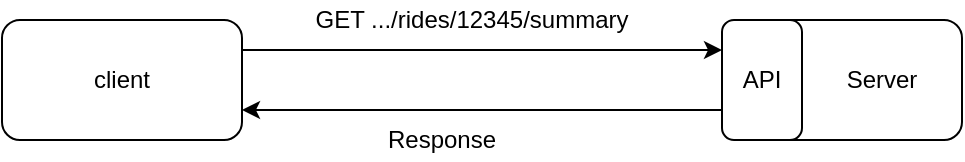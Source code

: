 <mxfile version="13.10.5" type="github">
  <diagram id="1c1o5CAiFKQ2qWv1Bm0-" name="Page-1">
    <mxGraphModel dx="1038" dy="1438" grid="1" gridSize="10" guides="1" tooltips="1" connect="1" arrows="1" fold="1" page="1" pageScale="1" pageWidth="850" pageHeight="1100" math="0" shadow="0">
      <root>
        <mxCell id="0" />
        <mxCell id="1" parent="0" />
        <mxCell id="U64vJchtxze6QyQAgJt1-2" value="client" style="rounded=1;whiteSpace=wrap;html=1;" vertex="1" parent="1">
          <mxGeometry y="10" width="120" height="60" as="geometry" />
        </mxCell>
        <mxCell id="U64vJchtxze6QyQAgJt1-3" value="" style="rounded=1;whiteSpace=wrap;html=1;" vertex="1" parent="1">
          <mxGeometry x="360" y="10" width="120" height="60" as="geometry" />
        </mxCell>
        <mxCell id="U64vJchtxze6QyQAgJt1-4" value="API" style="rounded=1;whiteSpace=wrap;html=1;" vertex="1" parent="1">
          <mxGeometry x="360" y="10" width="40" height="60" as="geometry" />
        </mxCell>
        <mxCell id="U64vJchtxze6QyQAgJt1-6" value="" style="endArrow=classic;html=1;entryX=0;entryY=0.25;entryDx=0;entryDy=0;exitX=1;exitY=0.25;exitDx=0;exitDy=0;" edge="1" parent="1" source="U64vJchtxze6QyQAgJt1-2" target="U64vJchtxze6QyQAgJt1-4">
          <mxGeometry width="50" height="50" relative="1" as="geometry">
            <mxPoint x="120" y="30" as="sourcePoint" />
            <mxPoint x="220" y="30" as="targetPoint" />
          </mxGeometry>
        </mxCell>
        <mxCell id="U64vJchtxze6QyQAgJt1-7" value="" style="endArrow=classic;html=1;entryX=1;entryY=0.75;entryDx=0;entryDy=0;exitX=0;exitY=0.75;exitDx=0;exitDy=0;" edge="1" parent="1" source="U64vJchtxze6QyQAgJt1-4" target="U64vJchtxze6QyQAgJt1-2">
          <mxGeometry width="50" height="50" relative="1" as="geometry">
            <mxPoint x="140" y="130" as="sourcePoint" />
            <mxPoint x="190" y="80" as="targetPoint" />
          </mxGeometry>
        </mxCell>
        <mxCell id="U64vJchtxze6QyQAgJt1-8" value="GET .../rides/12345/summary" style="text;html=1;strokeColor=none;fillColor=none;align=center;verticalAlign=middle;whiteSpace=wrap;rounded=0;" vertex="1" parent="1">
          <mxGeometry x="130" width="210" height="20" as="geometry" />
        </mxCell>
        <mxCell id="U64vJchtxze6QyQAgJt1-9" value="Server" style="text;html=1;strokeColor=none;fillColor=none;align=center;verticalAlign=middle;whiteSpace=wrap;rounded=0;" vertex="1" parent="1">
          <mxGeometry x="420" y="30" width="40" height="20" as="geometry" />
        </mxCell>
        <mxCell id="U64vJchtxze6QyQAgJt1-10" value="Response" style="text;html=1;strokeColor=none;fillColor=none;align=center;verticalAlign=middle;whiteSpace=wrap;rounded=0;" vertex="1" parent="1">
          <mxGeometry x="200" y="60" width="40" height="20" as="geometry" />
        </mxCell>
      </root>
    </mxGraphModel>
  </diagram>
</mxfile>
